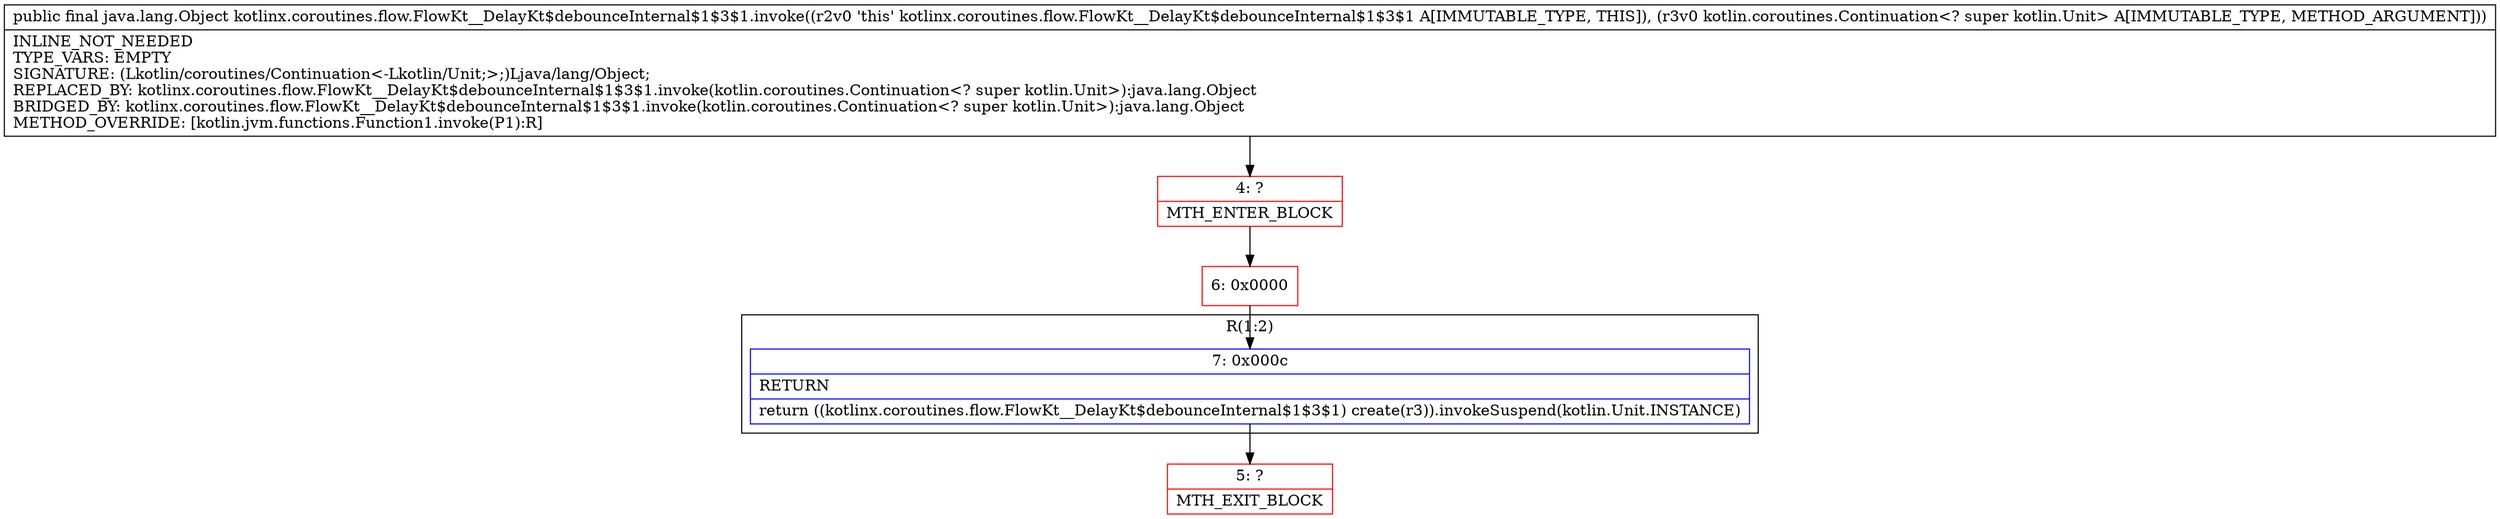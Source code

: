digraph "CFG forkotlinx.coroutines.flow.FlowKt__DelayKt$debounceInternal$1$3$1.invoke(Lkotlin\/coroutines\/Continuation;)Ljava\/lang\/Object;" {
subgraph cluster_Region_1659884246 {
label = "R(1:2)";
node [shape=record,color=blue];
Node_7 [shape=record,label="{7\:\ 0x000c|RETURN\l|return ((kotlinx.coroutines.flow.FlowKt__DelayKt$debounceInternal$1$3$1) create(r3)).invokeSuspend(kotlin.Unit.INSTANCE)\l}"];
}
Node_4 [shape=record,color=red,label="{4\:\ ?|MTH_ENTER_BLOCK\l}"];
Node_6 [shape=record,color=red,label="{6\:\ 0x0000}"];
Node_5 [shape=record,color=red,label="{5\:\ ?|MTH_EXIT_BLOCK\l}"];
MethodNode[shape=record,label="{public final java.lang.Object kotlinx.coroutines.flow.FlowKt__DelayKt$debounceInternal$1$3$1.invoke((r2v0 'this' kotlinx.coroutines.flow.FlowKt__DelayKt$debounceInternal$1$3$1 A[IMMUTABLE_TYPE, THIS]), (r3v0 kotlin.coroutines.Continuation\<? super kotlin.Unit\> A[IMMUTABLE_TYPE, METHOD_ARGUMENT]))  | INLINE_NOT_NEEDED\lTYPE_VARS: EMPTY\lSIGNATURE: (Lkotlin\/coroutines\/Continuation\<\-Lkotlin\/Unit;\>;)Ljava\/lang\/Object;\lREPLACED_BY: kotlinx.coroutines.flow.FlowKt__DelayKt$debounceInternal$1$3$1.invoke(kotlin.coroutines.Continuation\<? super kotlin.Unit\>):java.lang.Object\lBRIDGED_BY: kotlinx.coroutines.flow.FlowKt__DelayKt$debounceInternal$1$3$1.invoke(kotlin.coroutines.Continuation\<? super kotlin.Unit\>):java.lang.Object\lMETHOD_OVERRIDE: [kotlin.jvm.functions.Function1.invoke(P1):R]\l}"];
MethodNode -> Node_4;Node_7 -> Node_5;
Node_4 -> Node_6;
Node_6 -> Node_7;
}

